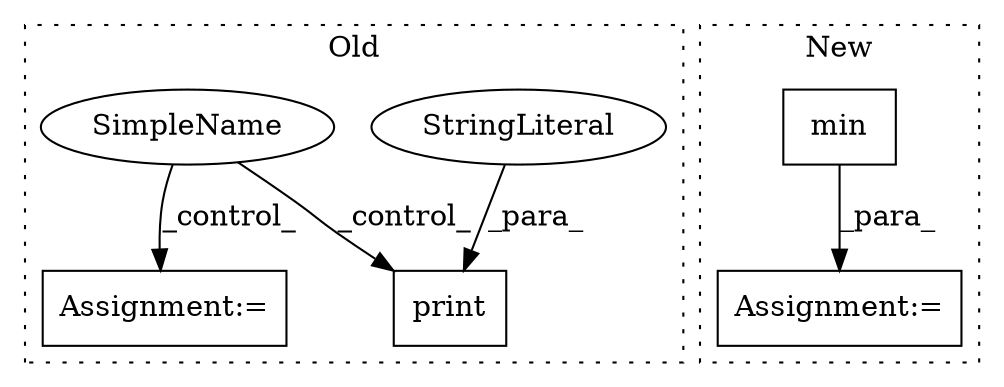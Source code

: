 digraph G {
subgraph cluster0 {
1 [label="print" a="32" s="2556,2608" l="6,1" shape="box"];
4 [label="StringLiteral" a="45" s="2562" l="25" shape="ellipse"];
5 [label="SimpleName" a="42" s="" l="" shape="ellipse"];
6 [label="Assignment:=" a="7" s="2514" l="1" shape="box"];
label = "Old";
style="dotted";
}
subgraph cluster1 {
2 [label="min" a="32" s="2445" l="5" shape="box"];
3 [label="Assignment:=" a="7" s="2435" l="1" shape="box"];
label = "New";
style="dotted";
}
2 -> 3 [label="_para_"];
4 -> 1 [label="_para_"];
5 -> 6 [label="_control_"];
5 -> 1 [label="_control_"];
}